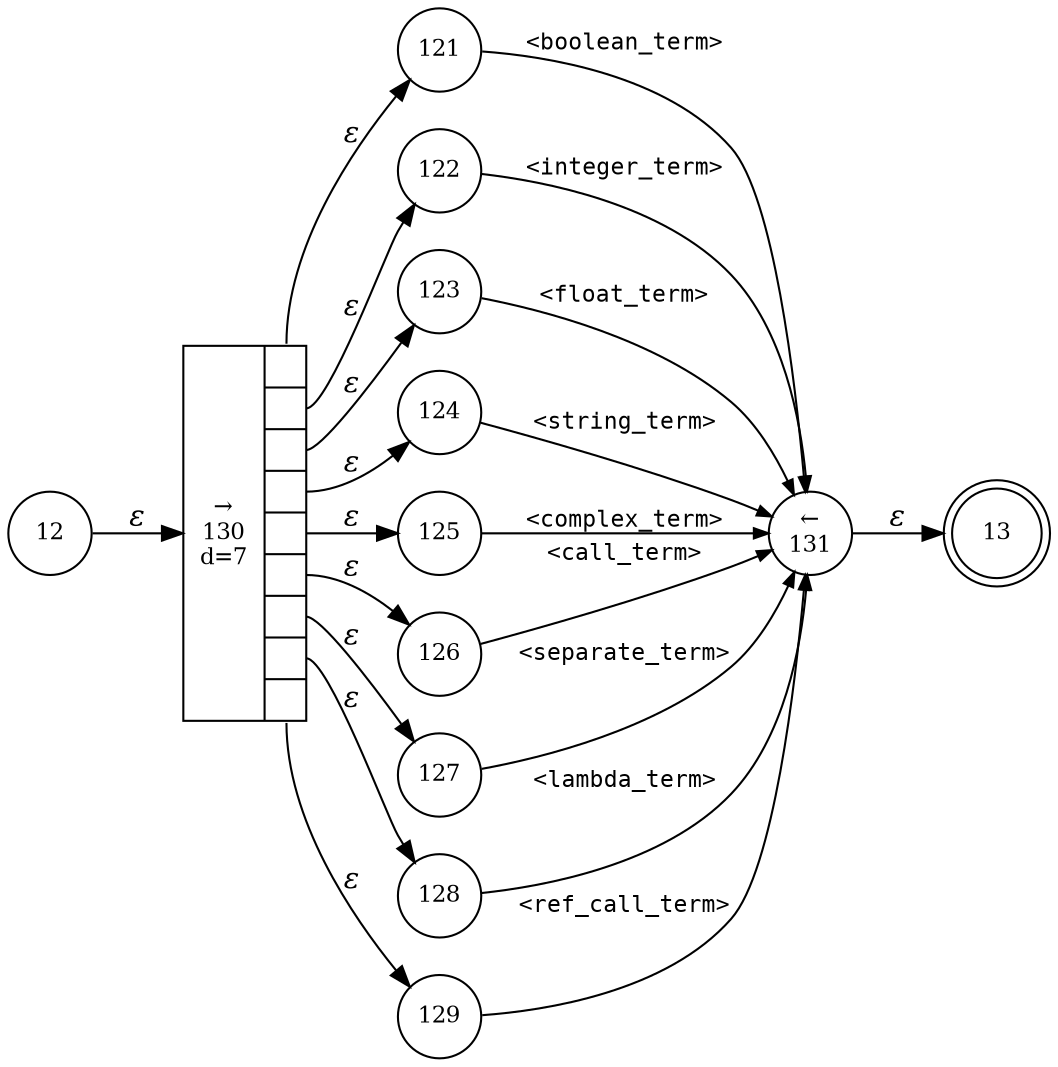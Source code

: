 digraph ATN {
rankdir=LR;
s13[fontsize=11, label="13", shape=doublecircle, fixedsize=true, width=.6];
s128[fontsize=11,label="128", shape=circle, fixedsize=true, width=.55, peripheries=1];
s129[fontsize=11,label="129", shape=circle, fixedsize=true, width=.55, peripheries=1];
s130[fontsize=11,label="{&rarr;\n130\nd=7|{<p0>|<p1>|<p2>|<p3>|<p4>|<p5>|<p6>|<p7>|<p8>}}", shape=record, fixedsize=false, peripheries=1];
s131[fontsize=11,label="&larr;\n131", shape=circle, fixedsize=true, width=.55, peripheries=1];
s12[fontsize=11,label="12", shape=circle, fixedsize=true, width=.55, peripheries=1];
s121[fontsize=11,label="121", shape=circle, fixedsize=true, width=.55, peripheries=1];
s122[fontsize=11,label="122", shape=circle, fixedsize=true, width=.55, peripheries=1];
s123[fontsize=11,label="123", shape=circle, fixedsize=true, width=.55, peripheries=1];
s124[fontsize=11,label="124", shape=circle, fixedsize=true, width=.55, peripheries=1];
s125[fontsize=11,label="125", shape=circle, fixedsize=true, width=.55, peripheries=1];
s126[fontsize=11,label="126", shape=circle, fixedsize=true, width=.55, peripheries=1];
s127[fontsize=11,label="127", shape=circle, fixedsize=true, width=.55, peripheries=1];
s12 -> s130 [fontname="Times-Italic", label="&epsilon;"];
s130:p0 -> s121 [fontname="Times-Italic", label="&epsilon;"];
s130:p1 -> s122 [fontname="Times-Italic", label="&epsilon;"];
s130:p2 -> s123 [fontname="Times-Italic", label="&epsilon;"];
s130:p3 -> s124 [fontname="Times-Italic", label="&epsilon;"];
s130:p4 -> s125 [fontname="Times-Italic", label="&epsilon;"];
s130:p5 -> s126 [fontname="Times-Italic", label="&epsilon;"];
s130:p6 -> s127 [fontname="Times-Italic", label="&epsilon;"];
s130:p7 -> s128 [fontname="Times-Italic", label="&epsilon;"];
s130:p8 -> s129 [fontname="Times-Italic", label="&epsilon;"];
s121 -> s131 [fontsize=11, fontname="Courier", arrowsize=.7, label = "<boolean_term>", arrowhead = normal];
s122 -> s131 [fontsize=11, fontname="Courier", arrowsize=.7, label = "<integer_term>", arrowhead = normal];
s123 -> s131 [fontsize=11, fontname="Courier", arrowsize=.7, label = "<float_term>", arrowhead = normal];
s124 -> s131 [fontsize=11, fontname="Courier", arrowsize=.7, label = "<string_term>", arrowhead = normal];
s125 -> s131 [fontsize=11, fontname="Courier", arrowsize=.7, label = "<complex_term>", arrowhead = normal];
s126 -> s131 [fontsize=11, fontname="Courier", arrowsize=.7, label = "<call_term>", arrowhead = normal];
s127 -> s131 [fontsize=11, fontname="Courier", arrowsize=.7, label = "<separate_term>", arrowhead = normal];
s128 -> s131 [fontsize=11, fontname="Courier", arrowsize=.7, label = "<lambda_term>", arrowhead = normal];
s129 -> s131 [fontsize=11, fontname="Courier", arrowsize=.7, label = "<ref_call_term>", arrowhead = normal];
s131 -> s13 [fontname="Times-Italic", label="&epsilon;"];
}